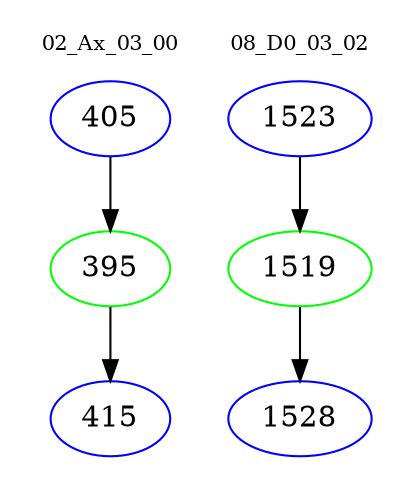 digraph{
subgraph cluster_0 {
color = white
label = "02_Ax_03_00";
fontsize=10;
T0_405 [label="405", color="blue"]
T0_405 -> T0_395 [color="black"]
T0_395 [label="395", color="green"]
T0_395 -> T0_415 [color="black"]
T0_415 [label="415", color="blue"]
}
subgraph cluster_1 {
color = white
label = "08_D0_03_02";
fontsize=10;
T1_1523 [label="1523", color="blue"]
T1_1523 -> T1_1519 [color="black"]
T1_1519 [label="1519", color="green"]
T1_1519 -> T1_1528 [color="black"]
T1_1528 [label="1528", color="blue"]
}
}
